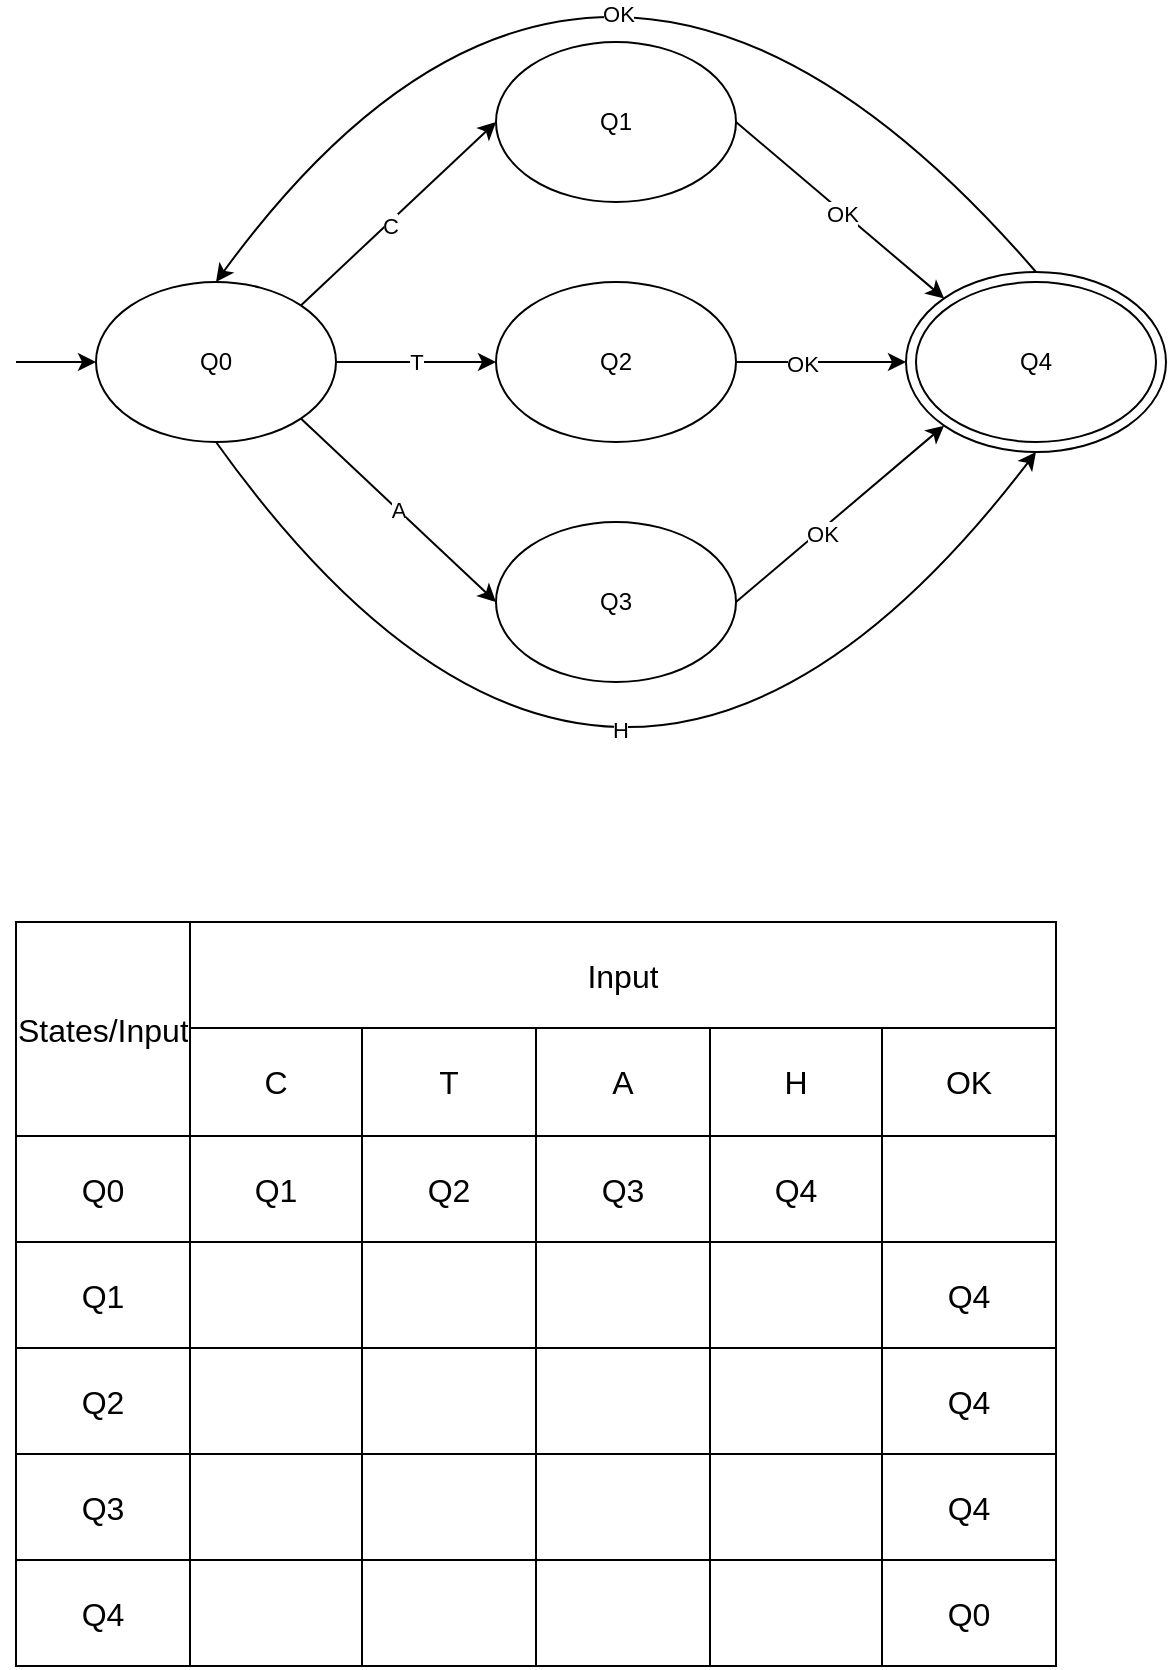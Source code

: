 <mxfile version="23.1.5" type="device">
  <diagram name="Page-1" id="RMpaV8BEjd0HLIjDWlGQ">
    <mxGraphModel dx="1050" dy="638" grid="1" gridSize="10" guides="1" tooltips="1" connect="1" arrows="1" fold="1" page="1" pageScale="1" pageWidth="850" pageHeight="1100" math="0" shadow="0">
      <root>
        <mxCell id="0" />
        <mxCell id="1" parent="0" />
        <mxCell id="vjRFTojWmEDm4jzNf1Fv-2" value="Q1" style="ellipse;whiteSpace=wrap;html=1;" vertex="1" parent="1">
          <mxGeometry x="280" y="120" width="120" height="80" as="geometry" />
        </mxCell>
        <mxCell id="vjRFTojWmEDm4jzNf1Fv-3" value="Q2" style="ellipse;whiteSpace=wrap;html=1;" vertex="1" parent="1">
          <mxGeometry x="280" y="240" width="120" height="80" as="geometry" />
        </mxCell>
        <mxCell id="vjRFTojWmEDm4jzNf1Fv-4" value="Q3" style="ellipse;whiteSpace=wrap;html=1;" vertex="1" parent="1">
          <mxGeometry x="280" y="360" width="120" height="80" as="geometry" />
        </mxCell>
        <mxCell id="vjRFTojWmEDm4jzNf1Fv-5" value="Q4" style="ellipse;whiteSpace=wrap;html=1;" vertex="1" parent="1">
          <mxGeometry x="490" y="240" width="120" height="80" as="geometry" />
        </mxCell>
        <mxCell id="vjRFTojWmEDm4jzNf1Fv-9" value="Q0" style="ellipse;whiteSpace=wrap;html=1;" vertex="1" parent="1">
          <mxGeometry x="80" y="240" width="120" height="80" as="geometry" />
        </mxCell>
        <mxCell id="vjRFTojWmEDm4jzNf1Fv-10" value="" style="endArrow=classic;html=1;rounded=0;entryX=0;entryY=0.5;entryDx=0;entryDy=0;" edge="1" parent="1" target="vjRFTojWmEDm4jzNf1Fv-9">
          <mxGeometry width="50" height="50" relative="1" as="geometry">
            <mxPoint x="40" y="280" as="sourcePoint" />
            <mxPoint x="-10" y="330" as="targetPoint" />
          </mxGeometry>
        </mxCell>
        <mxCell id="vjRFTojWmEDm4jzNf1Fv-11" value="" style="ellipse;whiteSpace=wrap;html=1;fillColor=none;" vertex="1" parent="1">
          <mxGeometry x="485" y="235" width="130" height="90" as="geometry" />
        </mxCell>
        <mxCell id="vjRFTojWmEDm4jzNf1Fv-14" value="" style="endArrow=classic;html=1;rounded=0;exitX=1;exitY=0;exitDx=0;exitDy=0;entryX=0;entryY=0.5;entryDx=0;entryDy=0;" edge="1" parent="1" source="vjRFTojWmEDm4jzNf1Fv-9" target="vjRFTojWmEDm4jzNf1Fv-2">
          <mxGeometry width="50" height="50" relative="1" as="geometry">
            <mxPoint x="160" y="200" as="sourcePoint" />
            <mxPoint x="210" y="150" as="targetPoint" />
          </mxGeometry>
        </mxCell>
        <mxCell id="vjRFTojWmEDm4jzNf1Fv-15" value="C" style="edgeLabel;html=1;align=center;verticalAlign=middle;resizable=0;points=[];" vertex="1" connectable="0" parent="vjRFTojWmEDm4jzNf1Fv-14">
          <mxGeometry x="-0.111" y="-1" relative="1" as="geometry">
            <mxPoint as="offset" />
          </mxGeometry>
        </mxCell>
        <mxCell id="vjRFTojWmEDm4jzNf1Fv-16" value="" style="endArrow=classic;html=1;rounded=0;exitX=1;exitY=0.5;exitDx=0;exitDy=0;entryX=0;entryY=0.5;entryDx=0;entryDy=0;" edge="1" parent="1" source="vjRFTojWmEDm4jzNf1Fv-9" target="vjRFTojWmEDm4jzNf1Fv-3">
          <mxGeometry relative="1" as="geometry">
            <mxPoint x="170" y="370" as="sourcePoint" />
            <mxPoint x="270" y="370" as="targetPoint" />
          </mxGeometry>
        </mxCell>
        <mxCell id="vjRFTojWmEDm4jzNf1Fv-17" value="T" style="edgeLabel;resizable=0;html=1;;align=center;verticalAlign=middle;" connectable="0" vertex="1" parent="vjRFTojWmEDm4jzNf1Fv-16">
          <mxGeometry relative="1" as="geometry" />
        </mxCell>
        <mxCell id="vjRFTojWmEDm4jzNf1Fv-21" value="" style="endArrow=classic;html=1;rounded=0;exitX=1;exitY=1;exitDx=0;exitDy=0;entryX=0;entryY=0.5;entryDx=0;entryDy=0;" edge="1" parent="1" source="vjRFTojWmEDm4jzNf1Fv-9" target="vjRFTojWmEDm4jzNf1Fv-4">
          <mxGeometry relative="1" as="geometry">
            <mxPoint x="90" y="440" as="sourcePoint" />
            <mxPoint x="190" y="440" as="targetPoint" />
          </mxGeometry>
        </mxCell>
        <mxCell id="vjRFTojWmEDm4jzNf1Fv-22" value="A" style="edgeLabel;resizable=0;html=1;;align=center;verticalAlign=middle;" connectable="0" vertex="1" parent="vjRFTojWmEDm4jzNf1Fv-21">
          <mxGeometry relative="1" as="geometry" />
        </mxCell>
        <mxCell id="vjRFTojWmEDm4jzNf1Fv-23" value="" style="endArrow=classic;html=1;rounded=0;exitX=0.5;exitY=1;exitDx=0;exitDy=0;entryX=0.5;entryY=1;entryDx=0;entryDy=0;curved=1;" edge="1" parent="1" source="vjRFTojWmEDm4jzNf1Fv-9" target="vjRFTojWmEDm4jzNf1Fv-11">
          <mxGeometry width="50" height="50" relative="1" as="geometry">
            <mxPoint x="230" y="580" as="sourcePoint" />
            <mxPoint x="280" y="530" as="targetPoint" />
            <Array as="points">
              <mxPoint x="340" y="600" />
            </Array>
          </mxGeometry>
        </mxCell>
        <mxCell id="vjRFTojWmEDm4jzNf1Fv-30" value="H" style="edgeLabel;html=1;align=center;verticalAlign=middle;resizable=0;points=[];" vertex="1" connectable="0" parent="vjRFTojWmEDm4jzNf1Fv-23">
          <mxGeometry x="-0.321" y="81" relative="1" as="geometry">
            <mxPoint as="offset" />
          </mxGeometry>
        </mxCell>
        <mxCell id="vjRFTojWmEDm4jzNf1Fv-24" value="" style="endArrow=classic;html=1;rounded=0;exitX=1;exitY=0.5;exitDx=0;exitDy=0;entryX=0;entryY=0;entryDx=0;entryDy=0;" edge="1" parent="1" source="vjRFTojWmEDm4jzNf1Fv-2" target="vjRFTojWmEDm4jzNf1Fv-11">
          <mxGeometry width="50" height="50" relative="1" as="geometry">
            <mxPoint x="530" y="180" as="sourcePoint" />
            <mxPoint x="580" y="130" as="targetPoint" />
          </mxGeometry>
        </mxCell>
        <mxCell id="vjRFTojWmEDm4jzNf1Fv-27" value="OK" style="edgeLabel;html=1;align=center;verticalAlign=middle;resizable=0;points=[];" vertex="1" connectable="0" parent="vjRFTojWmEDm4jzNf1Fv-24">
          <mxGeometry x="0.027" y="-1" relative="1" as="geometry">
            <mxPoint as="offset" />
          </mxGeometry>
        </mxCell>
        <mxCell id="vjRFTojWmEDm4jzNf1Fv-25" value="" style="endArrow=classic;html=1;rounded=0;exitX=1;exitY=0.5;exitDx=0;exitDy=0;entryX=0;entryY=0.5;entryDx=0;entryDy=0;" edge="1" parent="1" source="vjRFTojWmEDm4jzNf1Fv-3" target="vjRFTojWmEDm4jzNf1Fv-11">
          <mxGeometry width="50" height="50" relative="1" as="geometry">
            <mxPoint x="380" y="340" as="sourcePoint" />
            <mxPoint x="430" y="290" as="targetPoint" />
          </mxGeometry>
        </mxCell>
        <mxCell id="vjRFTojWmEDm4jzNf1Fv-28" value="OK" style="edgeLabel;html=1;align=center;verticalAlign=middle;resizable=0;points=[];" vertex="1" connectable="0" parent="vjRFTojWmEDm4jzNf1Fv-25">
          <mxGeometry x="-0.224" y="-1" relative="1" as="geometry">
            <mxPoint as="offset" />
          </mxGeometry>
        </mxCell>
        <mxCell id="vjRFTojWmEDm4jzNf1Fv-26" value="" style="endArrow=classic;html=1;rounded=0;exitX=1;exitY=0.5;exitDx=0;exitDy=0;entryX=0;entryY=1;entryDx=0;entryDy=0;" edge="1" parent="1" source="vjRFTojWmEDm4jzNf1Fv-4" target="vjRFTojWmEDm4jzNf1Fv-11">
          <mxGeometry width="50" height="50" relative="1" as="geometry">
            <mxPoint x="420" y="370" as="sourcePoint" />
            <mxPoint x="470" y="320" as="targetPoint" />
          </mxGeometry>
        </mxCell>
        <mxCell id="vjRFTojWmEDm4jzNf1Fv-29" value="OK" style="edgeLabel;html=1;align=center;verticalAlign=middle;resizable=0;points=[];" vertex="1" connectable="0" parent="vjRFTojWmEDm4jzNf1Fv-26">
          <mxGeometry x="-0.195" y="-2" relative="1" as="geometry">
            <mxPoint as="offset" />
          </mxGeometry>
        </mxCell>
        <mxCell id="vjRFTojWmEDm4jzNf1Fv-31" value="" style="endArrow=classic;html=1;rounded=0;exitX=0.5;exitY=0;exitDx=0;exitDy=0;entryX=0.5;entryY=0;entryDx=0;entryDy=0;curved=1;" edge="1" parent="1" source="vjRFTojWmEDm4jzNf1Fv-11" target="vjRFTojWmEDm4jzNf1Fv-9">
          <mxGeometry width="50" height="50" relative="1" as="geometry">
            <mxPoint x="540" y="170" as="sourcePoint" />
            <mxPoint x="590" y="120" as="targetPoint" />
            <Array as="points">
              <mxPoint x="330" y="-20" />
            </Array>
          </mxGeometry>
        </mxCell>
        <mxCell id="vjRFTojWmEDm4jzNf1Fv-32" value="OK" style="edgeLabel;html=1;align=center;verticalAlign=middle;resizable=0;points=[];" vertex="1" connectable="0" parent="vjRFTojWmEDm4jzNf1Fv-31">
          <mxGeometry x="-0.286" y="74" relative="1" as="geometry">
            <mxPoint as="offset" />
          </mxGeometry>
        </mxCell>
        <mxCell id="vjRFTojWmEDm4jzNf1Fv-119" value="" style="shape=table;startSize=0;container=1;collapsible=0;childLayout=tableLayout;fontSize=16;" vertex="1" parent="1">
          <mxGeometry x="40" y="560" width="520" height="372" as="geometry" />
        </mxCell>
        <mxCell id="vjRFTojWmEDm4jzNf1Fv-120" value="" style="shape=tableRow;horizontal=0;startSize=0;swimlaneHead=0;swimlaneBody=0;strokeColor=inherit;top=0;left=0;bottom=0;right=0;collapsible=0;dropTarget=0;fillColor=none;points=[[0,0.5],[1,0.5]];portConstraint=eastwest;fontSize=16;" vertex="1" parent="vjRFTojWmEDm4jzNf1Fv-119">
          <mxGeometry width="520" height="53" as="geometry" />
        </mxCell>
        <mxCell id="vjRFTojWmEDm4jzNf1Fv-121" value="States/Input" style="shape=partialRectangle;html=1;whiteSpace=wrap;connectable=0;strokeColor=inherit;overflow=hidden;fillColor=none;top=0;left=0;bottom=0;right=0;pointerEvents=1;fontSize=16;rowspan=2;colspan=1;" vertex="1" parent="vjRFTojWmEDm4jzNf1Fv-120">
          <mxGeometry width="87" height="107" as="geometry">
            <mxRectangle width="87" height="53" as="alternateBounds" />
          </mxGeometry>
        </mxCell>
        <mxCell id="vjRFTojWmEDm4jzNf1Fv-122" value="Input" style="shape=partialRectangle;html=1;whiteSpace=wrap;connectable=0;strokeColor=inherit;overflow=hidden;fillColor=none;top=0;left=0;bottom=0;right=0;pointerEvents=1;fontSize=16;rowspan=1;colspan=5;" vertex="1" parent="vjRFTojWmEDm4jzNf1Fv-120">
          <mxGeometry x="87" width="433" height="53" as="geometry">
            <mxRectangle width="86" height="53" as="alternateBounds" />
          </mxGeometry>
        </mxCell>
        <mxCell id="vjRFTojWmEDm4jzNf1Fv-123" value="" style="shape=partialRectangle;html=1;whiteSpace=wrap;connectable=0;strokeColor=inherit;overflow=hidden;fillColor=none;top=0;left=0;bottom=0;right=0;pointerEvents=1;fontSize=16;" vertex="1" visible="0" parent="vjRFTojWmEDm4jzNf1Fv-120">
          <mxGeometry x="173" width="87" height="53" as="geometry">
            <mxRectangle width="87" height="53" as="alternateBounds" />
          </mxGeometry>
        </mxCell>
        <mxCell id="vjRFTojWmEDm4jzNf1Fv-132" style="shape=partialRectangle;html=1;whiteSpace=wrap;connectable=0;strokeColor=inherit;overflow=hidden;fillColor=none;top=0;left=0;bottom=0;right=0;pointerEvents=1;fontSize=16;" vertex="1" visible="0" parent="vjRFTojWmEDm4jzNf1Fv-120">
          <mxGeometry x="260" width="87" height="53" as="geometry">
            <mxRectangle width="87" height="53" as="alternateBounds" />
          </mxGeometry>
        </mxCell>
        <mxCell id="vjRFTojWmEDm4jzNf1Fv-135" style="shape=partialRectangle;html=1;whiteSpace=wrap;connectable=0;strokeColor=inherit;overflow=hidden;fillColor=none;top=0;left=0;bottom=0;right=0;pointerEvents=1;fontSize=16;" vertex="1" visible="0" parent="vjRFTojWmEDm4jzNf1Fv-120">
          <mxGeometry x="347" width="86" height="53" as="geometry">
            <mxRectangle width="86" height="53" as="alternateBounds" />
          </mxGeometry>
        </mxCell>
        <mxCell id="vjRFTojWmEDm4jzNf1Fv-138" style="shape=partialRectangle;html=1;whiteSpace=wrap;connectable=0;strokeColor=inherit;overflow=hidden;fillColor=none;top=0;left=0;bottom=0;right=0;pointerEvents=1;fontSize=16;" vertex="1" visible="0" parent="vjRFTojWmEDm4jzNf1Fv-120">
          <mxGeometry x="433" width="87" height="53" as="geometry">
            <mxRectangle width="87" height="53" as="alternateBounds" />
          </mxGeometry>
        </mxCell>
        <mxCell id="vjRFTojWmEDm4jzNf1Fv-124" value="" style="shape=tableRow;horizontal=0;startSize=0;swimlaneHead=0;swimlaneBody=0;strokeColor=inherit;top=0;left=0;bottom=0;right=0;collapsible=0;dropTarget=0;fillColor=none;points=[[0,0.5],[1,0.5]];portConstraint=eastwest;fontSize=16;" vertex="1" parent="vjRFTojWmEDm4jzNf1Fv-119">
          <mxGeometry y="53" width="520" height="54" as="geometry" />
        </mxCell>
        <mxCell id="vjRFTojWmEDm4jzNf1Fv-125" value="" style="shape=partialRectangle;html=1;whiteSpace=wrap;connectable=0;strokeColor=inherit;overflow=hidden;fillColor=none;top=0;left=0;bottom=0;right=0;pointerEvents=1;fontSize=16;" vertex="1" visible="0" parent="vjRFTojWmEDm4jzNf1Fv-124">
          <mxGeometry width="87" height="54" as="geometry">
            <mxRectangle width="87" height="54" as="alternateBounds" />
          </mxGeometry>
        </mxCell>
        <mxCell id="vjRFTojWmEDm4jzNf1Fv-126" value="C" style="shape=partialRectangle;html=1;whiteSpace=wrap;connectable=0;strokeColor=inherit;overflow=hidden;fillColor=none;top=0;left=0;bottom=0;right=0;pointerEvents=1;fontSize=16;" vertex="1" parent="vjRFTojWmEDm4jzNf1Fv-124">
          <mxGeometry x="87" width="86" height="54" as="geometry">
            <mxRectangle width="86" height="54" as="alternateBounds" />
          </mxGeometry>
        </mxCell>
        <mxCell id="vjRFTojWmEDm4jzNf1Fv-127" value="T" style="shape=partialRectangle;html=1;whiteSpace=wrap;connectable=0;strokeColor=inherit;overflow=hidden;fillColor=none;top=0;left=0;bottom=0;right=0;pointerEvents=1;fontSize=16;" vertex="1" parent="vjRFTojWmEDm4jzNf1Fv-124">
          <mxGeometry x="173" width="87" height="54" as="geometry">
            <mxRectangle width="87" height="54" as="alternateBounds" />
          </mxGeometry>
        </mxCell>
        <mxCell id="vjRFTojWmEDm4jzNf1Fv-133" value="A" style="shape=partialRectangle;html=1;whiteSpace=wrap;connectable=0;strokeColor=inherit;overflow=hidden;fillColor=none;top=0;left=0;bottom=0;right=0;pointerEvents=1;fontSize=16;" vertex="1" parent="vjRFTojWmEDm4jzNf1Fv-124">
          <mxGeometry x="260" width="87" height="54" as="geometry">
            <mxRectangle width="87" height="54" as="alternateBounds" />
          </mxGeometry>
        </mxCell>
        <mxCell id="vjRFTojWmEDm4jzNf1Fv-136" value="H" style="shape=partialRectangle;html=1;whiteSpace=wrap;connectable=0;strokeColor=inherit;overflow=hidden;fillColor=none;top=0;left=0;bottom=0;right=0;pointerEvents=1;fontSize=16;" vertex="1" parent="vjRFTojWmEDm4jzNf1Fv-124">
          <mxGeometry x="347" width="86" height="54" as="geometry">
            <mxRectangle width="86" height="54" as="alternateBounds" />
          </mxGeometry>
        </mxCell>
        <mxCell id="vjRFTojWmEDm4jzNf1Fv-139" value="OK" style="shape=partialRectangle;html=1;whiteSpace=wrap;connectable=0;strokeColor=inherit;overflow=hidden;fillColor=none;top=0;left=0;bottom=0;right=0;pointerEvents=1;fontSize=16;" vertex="1" parent="vjRFTojWmEDm4jzNf1Fv-124">
          <mxGeometry x="433" width="87" height="54" as="geometry">
            <mxRectangle width="87" height="54" as="alternateBounds" />
          </mxGeometry>
        </mxCell>
        <mxCell id="vjRFTojWmEDm4jzNf1Fv-128" value="" style="shape=tableRow;horizontal=0;startSize=0;swimlaneHead=0;swimlaneBody=0;strokeColor=inherit;top=0;left=0;bottom=0;right=0;collapsible=0;dropTarget=0;fillColor=none;points=[[0,0.5],[1,0.5]];portConstraint=eastwest;fontSize=16;" vertex="1" parent="vjRFTojWmEDm4jzNf1Fv-119">
          <mxGeometry y="107" width="520" height="53" as="geometry" />
        </mxCell>
        <mxCell id="vjRFTojWmEDm4jzNf1Fv-129" value="Q0" style="shape=partialRectangle;html=1;whiteSpace=wrap;connectable=0;strokeColor=inherit;overflow=hidden;fillColor=none;top=0;left=0;bottom=0;right=0;pointerEvents=1;fontSize=16;" vertex="1" parent="vjRFTojWmEDm4jzNf1Fv-128">
          <mxGeometry width="87" height="53" as="geometry">
            <mxRectangle width="87" height="53" as="alternateBounds" />
          </mxGeometry>
        </mxCell>
        <mxCell id="vjRFTojWmEDm4jzNf1Fv-130" value="Q1" style="shape=partialRectangle;html=1;whiteSpace=wrap;connectable=0;strokeColor=inherit;overflow=hidden;fillColor=none;top=0;left=0;bottom=0;right=0;pointerEvents=1;fontSize=16;" vertex="1" parent="vjRFTojWmEDm4jzNf1Fv-128">
          <mxGeometry x="87" width="86" height="53" as="geometry">
            <mxRectangle width="86" height="53" as="alternateBounds" />
          </mxGeometry>
        </mxCell>
        <mxCell id="vjRFTojWmEDm4jzNf1Fv-131" value="Q2" style="shape=partialRectangle;html=1;whiteSpace=wrap;connectable=0;strokeColor=inherit;overflow=hidden;fillColor=none;top=0;left=0;bottom=0;right=0;pointerEvents=1;fontSize=16;" vertex="1" parent="vjRFTojWmEDm4jzNf1Fv-128">
          <mxGeometry x="173" width="87" height="53" as="geometry">
            <mxRectangle width="87" height="53" as="alternateBounds" />
          </mxGeometry>
        </mxCell>
        <mxCell id="vjRFTojWmEDm4jzNf1Fv-134" value="Q3" style="shape=partialRectangle;html=1;whiteSpace=wrap;connectable=0;strokeColor=inherit;overflow=hidden;fillColor=none;top=0;left=0;bottom=0;right=0;pointerEvents=1;fontSize=16;" vertex="1" parent="vjRFTojWmEDm4jzNf1Fv-128">
          <mxGeometry x="260" width="87" height="53" as="geometry">
            <mxRectangle width="87" height="53" as="alternateBounds" />
          </mxGeometry>
        </mxCell>
        <mxCell id="vjRFTojWmEDm4jzNf1Fv-137" value="Q4" style="shape=partialRectangle;html=1;whiteSpace=wrap;connectable=0;strokeColor=inherit;overflow=hidden;fillColor=none;top=0;left=0;bottom=0;right=0;pointerEvents=1;fontSize=16;" vertex="1" parent="vjRFTojWmEDm4jzNf1Fv-128">
          <mxGeometry x="347" width="86" height="53" as="geometry">
            <mxRectangle width="86" height="53" as="alternateBounds" />
          </mxGeometry>
        </mxCell>
        <mxCell id="vjRFTojWmEDm4jzNf1Fv-140" style="shape=partialRectangle;html=1;whiteSpace=wrap;connectable=0;strokeColor=inherit;overflow=hidden;fillColor=none;top=0;left=0;bottom=0;right=0;pointerEvents=1;fontSize=16;" vertex="1" parent="vjRFTojWmEDm4jzNf1Fv-128">
          <mxGeometry x="433" width="87" height="53" as="geometry">
            <mxRectangle width="87" height="53" as="alternateBounds" />
          </mxGeometry>
        </mxCell>
        <mxCell id="vjRFTojWmEDm4jzNf1Fv-141" style="shape=tableRow;horizontal=0;startSize=0;swimlaneHead=0;swimlaneBody=0;strokeColor=inherit;top=0;left=0;bottom=0;right=0;collapsible=0;dropTarget=0;fillColor=none;points=[[0,0.5],[1,0.5]];portConstraint=eastwest;fontSize=16;" vertex="1" parent="vjRFTojWmEDm4jzNf1Fv-119">
          <mxGeometry y="160" width="520" height="53" as="geometry" />
        </mxCell>
        <mxCell id="vjRFTojWmEDm4jzNf1Fv-142" value="Q1" style="shape=partialRectangle;html=1;whiteSpace=wrap;connectable=0;strokeColor=inherit;overflow=hidden;fillColor=none;top=0;left=0;bottom=0;right=0;pointerEvents=1;fontSize=16;" vertex="1" parent="vjRFTojWmEDm4jzNf1Fv-141">
          <mxGeometry width="87" height="53" as="geometry">
            <mxRectangle width="87" height="53" as="alternateBounds" />
          </mxGeometry>
        </mxCell>
        <mxCell id="vjRFTojWmEDm4jzNf1Fv-143" style="shape=partialRectangle;html=1;whiteSpace=wrap;connectable=0;strokeColor=inherit;overflow=hidden;fillColor=none;top=0;left=0;bottom=0;right=0;pointerEvents=1;fontSize=16;" vertex="1" parent="vjRFTojWmEDm4jzNf1Fv-141">
          <mxGeometry x="87" width="86" height="53" as="geometry">
            <mxRectangle width="86" height="53" as="alternateBounds" />
          </mxGeometry>
        </mxCell>
        <mxCell id="vjRFTojWmEDm4jzNf1Fv-144" style="shape=partialRectangle;html=1;whiteSpace=wrap;connectable=0;strokeColor=inherit;overflow=hidden;fillColor=none;top=0;left=0;bottom=0;right=0;pointerEvents=1;fontSize=16;" vertex="1" parent="vjRFTojWmEDm4jzNf1Fv-141">
          <mxGeometry x="173" width="87" height="53" as="geometry">
            <mxRectangle width="87" height="53" as="alternateBounds" />
          </mxGeometry>
        </mxCell>
        <mxCell id="vjRFTojWmEDm4jzNf1Fv-145" style="shape=partialRectangle;html=1;whiteSpace=wrap;connectable=0;strokeColor=inherit;overflow=hidden;fillColor=none;top=0;left=0;bottom=0;right=0;pointerEvents=1;fontSize=16;" vertex="1" parent="vjRFTojWmEDm4jzNf1Fv-141">
          <mxGeometry x="260" width="87" height="53" as="geometry">
            <mxRectangle width="87" height="53" as="alternateBounds" />
          </mxGeometry>
        </mxCell>
        <mxCell id="vjRFTojWmEDm4jzNf1Fv-146" style="shape=partialRectangle;html=1;whiteSpace=wrap;connectable=0;strokeColor=inherit;overflow=hidden;fillColor=none;top=0;left=0;bottom=0;right=0;pointerEvents=1;fontSize=16;" vertex="1" parent="vjRFTojWmEDm4jzNf1Fv-141">
          <mxGeometry x="347" width="86" height="53" as="geometry">
            <mxRectangle width="86" height="53" as="alternateBounds" />
          </mxGeometry>
        </mxCell>
        <mxCell id="vjRFTojWmEDm4jzNf1Fv-147" value="Q4" style="shape=partialRectangle;html=1;whiteSpace=wrap;connectable=0;strokeColor=inherit;overflow=hidden;fillColor=none;top=0;left=0;bottom=0;right=0;pointerEvents=1;fontSize=16;" vertex="1" parent="vjRFTojWmEDm4jzNf1Fv-141">
          <mxGeometry x="433" width="87" height="53" as="geometry">
            <mxRectangle width="87" height="53" as="alternateBounds" />
          </mxGeometry>
        </mxCell>
        <mxCell id="vjRFTojWmEDm4jzNf1Fv-148" style="shape=tableRow;horizontal=0;startSize=0;swimlaneHead=0;swimlaneBody=0;strokeColor=inherit;top=0;left=0;bottom=0;right=0;collapsible=0;dropTarget=0;fillColor=none;points=[[0,0.5],[1,0.5]];portConstraint=eastwest;fontSize=16;" vertex="1" parent="vjRFTojWmEDm4jzNf1Fv-119">
          <mxGeometry y="213" width="520" height="53" as="geometry" />
        </mxCell>
        <mxCell id="vjRFTojWmEDm4jzNf1Fv-149" value="Q2" style="shape=partialRectangle;html=1;whiteSpace=wrap;connectable=0;strokeColor=inherit;overflow=hidden;fillColor=none;top=0;left=0;bottom=0;right=0;pointerEvents=1;fontSize=16;" vertex="1" parent="vjRFTojWmEDm4jzNf1Fv-148">
          <mxGeometry width="87" height="53" as="geometry">
            <mxRectangle width="87" height="53" as="alternateBounds" />
          </mxGeometry>
        </mxCell>
        <mxCell id="vjRFTojWmEDm4jzNf1Fv-150" style="shape=partialRectangle;html=1;whiteSpace=wrap;connectable=0;strokeColor=inherit;overflow=hidden;fillColor=none;top=0;left=0;bottom=0;right=0;pointerEvents=1;fontSize=16;" vertex="1" parent="vjRFTojWmEDm4jzNf1Fv-148">
          <mxGeometry x="87" width="86" height="53" as="geometry">
            <mxRectangle width="86" height="53" as="alternateBounds" />
          </mxGeometry>
        </mxCell>
        <mxCell id="vjRFTojWmEDm4jzNf1Fv-151" style="shape=partialRectangle;html=1;whiteSpace=wrap;connectable=0;strokeColor=inherit;overflow=hidden;fillColor=none;top=0;left=0;bottom=0;right=0;pointerEvents=1;fontSize=16;" vertex="1" parent="vjRFTojWmEDm4jzNf1Fv-148">
          <mxGeometry x="173" width="87" height="53" as="geometry">
            <mxRectangle width="87" height="53" as="alternateBounds" />
          </mxGeometry>
        </mxCell>
        <mxCell id="vjRFTojWmEDm4jzNf1Fv-152" style="shape=partialRectangle;html=1;whiteSpace=wrap;connectable=0;strokeColor=inherit;overflow=hidden;fillColor=none;top=0;left=0;bottom=0;right=0;pointerEvents=1;fontSize=16;" vertex="1" parent="vjRFTojWmEDm4jzNf1Fv-148">
          <mxGeometry x="260" width="87" height="53" as="geometry">
            <mxRectangle width="87" height="53" as="alternateBounds" />
          </mxGeometry>
        </mxCell>
        <mxCell id="vjRFTojWmEDm4jzNf1Fv-153" style="shape=partialRectangle;html=1;whiteSpace=wrap;connectable=0;strokeColor=inherit;overflow=hidden;fillColor=none;top=0;left=0;bottom=0;right=0;pointerEvents=1;fontSize=16;" vertex="1" parent="vjRFTojWmEDm4jzNf1Fv-148">
          <mxGeometry x="347" width="86" height="53" as="geometry">
            <mxRectangle width="86" height="53" as="alternateBounds" />
          </mxGeometry>
        </mxCell>
        <mxCell id="vjRFTojWmEDm4jzNf1Fv-154" value="Q4" style="shape=partialRectangle;html=1;whiteSpace=wrap;connectable=0;strokeColor=inherit;overflow=hidden;fillColor=none;top=0;left=0;bottom=0;right=0;pointerEvents=1;fontSize=16;" vertex="1" parent="vjRFTojWmEDm4jzNf1Fv-148">
          <mxGeometry x="433" width="87" height="53" as="geometry">
            <mxRectangle width="87" height="53" as="alternateBounds" />
          </mxGeometry>
        </mxCell>
        <mxCell id="vjRFTojWmEDm4jzNf1Fv-155" style="shape=tableRow;horizontal=0;startSize=0;swimlaneHead=0;swimlaneBody=0;strokeColor=inherit;top=0;left=0;bottom=0;right=0;collapsible=0;dropTarget=0;fillColor=none;points=[[0,0.5],[1,0.5]];portConstraint=eastwest;fontSize=16;" vertex="1" parent="vjRFTojWmEDm4jzNf1Fv-119">
          <mxGeometry y="266" width="520" height="53" as="geometry" />
        </mxCell>
        <mxCell id="vjRFTojWmEDm4jzNf1Fv-156" value="Q3" style="shape=partialRectangle;html=1;whiteSpace=wrap;connectable=0;strokeColor=inherit;overflow=hidden;fillColor=none;top=0;left=0;bottom=0;right=0;pointerEvents=1;fontSize=16;" vertex="1" parent="vjRFTojWmEDm4jzNf1Fv-155">
          <mxGeometry width="87" height="53" as="geometry">
            <mxRectangle width="87" height="53" as="alternateBounds" />
          </mxGeometry>
        </mxCell>
        <mxCell id="vjRFTojWmEDm4jzNf1Fv-157" style="shape=partialRectangle;html=1;whiteSpace=wrap;connectable=0;strokeColor=inherit;overflow=hidden;fillColor=none;top=0;left=0;bottom=0;right=0;pointerEvents=1;fontSize=16;" vertex="1" parent="vjRFTojWmEDm4jzNf1Fv-155">
          <mxGeometry x="87" width="86" height="53" as="geometry">
            <mxRectangle width="86" height="53" as="alternateBounds" />
          </mxGeometry>
        </mxCell>
        <mxCell id="vjRFTojWmEDm4jzNf1Fv-158" style="shape=partialRectangle;html=1;whiteSpace=wrap;connectable=0;strokeColor=inherit;overflow=hidden;fillColor=none;top=0;left=0;bottom=0;right=0;pointerEvents=1;fontSize=16;" vertex="1" parent="vjRFTojWmEDm4jzNf1Fv-155">
          <mxGeometry x="173" width="87" height="53" as="geometry">
            <mxRectangle width="87" height="53" as="alternateBounds" />
          </mxGeometry>
        </mxCell>
        <mxCell id="vjRFTojWmEDm4jzNf1Fv-159" style="shape=partialRectangle;html=1;whiteSpace=wrap;connectable=0;strokeColor=inherit;overflow=hidden;fillColor=none;top=0;left=0;bottom=0;right=0;pointerEvents=1;fontSize=16;" vertex="1" parent="vjRFTojWmEDm4jzNf1Fv-155">
          <mxGeometry x="260" width="87" height="53" as="geometry">
            <mxRectangle width="87" height="53" as="alternateBounds" />
          </mxGeometry>
        </mxCell>
        <mxCell id="vjRFTojWmEDm4jzNf1Fv-160" style="shape=partialRectangle;html=1;whiteSpace=wrap;connectable=0;strokeColor=inherit;overflow=hidden;fillColor=none;top=0;left=0;bottom=0;right=0;pointerEvents=1;fontSize=16;" vertex="1" parent="vjRFTojWmEDm4jzNf1Fv-155">
          <mxGeometry x="347" width="86" height="53" as="geometry">
            <mxRectangle width="86" height="53" as="alternateBounds" />
          </mxGeometry>
        </mxCell>
        <mxCell id="vjRFTojWmEDm4jzNf1Fv-161" value="Q4" style="shape=partialRectangle;html=1;whiteSpace=wrap;connectable=0;strokeColor=inherit;overflow=hidden;fillColor=none;top=0;left=0;bottom=0;right=0;pointerEvents=1;fontSize=16;" vertex="1" parent="vjRFTojWmEDm4jzNf1Fv-155">
          <mxGeometry x="433" width="87" height="53" as="geometry">
            <mxRectangle width="87" height="53" as="alternateBounds" />
          </mxGeometry>
        </mxCell>
        <mxCell id="vjRFTojWmEDm4jzNf1Fv-162" style="shape=tableRow;horizontal=0;startSize=0;swimlaneHead=0;swimlaneBody=0;strokeColor=inherit;top=0;left=0;bottom=0;right=0;collapsible=0;dropTarget=0;fillColor=none;points=[[0,0.5],[1,0.5]];portConstraint=eastwest;fontSize=16;" vertex="1" parent="vjRFTojWmEDm4jzNf1Fv-119">
          <mxGeometry y="319" width="520" height="53" as="geometry" />
        </mxCell>
        <mxCell id="vjRFTojWmEDm4jzNf1Fv-163" value="Q4" style="shape=partialRectangle;html=1;whiteSpace=wrap;connectable=0;strokeColor=inherit;overflow=hidden;fillColor=none;top=0;left=0;bottom=0;right=0;pointerEvents=1;fontSize=16;" vertex="1" parent="vjRFTojWmEDm4jzNf1Fv-162">
          <mxGeometry width="87" height="53" as="geometry">
            <mxRectangle width="87" height="53" as="alternateBounds" />
          </mxGeometry>
        </mxCell>
        <mxCell id="vjRFTojWmEDm4jzNf1Fv-164" style="shape=partialRectangle;html=1;whiteSpace=wrap;connectable=0;strokeColor=inherit;overflow=hidden;fillColor=none;top=0;left=0;bottom=0;right=0;pointerEvents=1;fontSize=16;" vertex="1" parent="vjRFTojWmEDm4jzNf1Fv-162">
          <mxGeometry x="87" width="86" height="53" as="geometry">
            <mxRectangle width="86" height="53" as="alternateBounds" />
          </mxGeometry>
        </mxCell>
        <mxCell id="vjRFTojWmEDm4jzNf1Fv-165" style="shape=partialRectangle;html=1;whiteSpace=wrap;connectable=0;strokeColor=inherit;overflow=hidden;fillColor=none;top=0;left=0;bottom=0;right=0;pointerEvents=1;fontSize=16;" vertex="1" parent="vjRFTojWmEDm4jzNf1Fv-162">
          <mxGeometry x="173" width="87" height="53" as="geometry">
            <mxRectangle width="87" height="53" as="alternateBounds" />
          </mxGeometry>
        </mxCell>
        <mxCell id="vjRFTojWmEDm4jzNf1Fv-166" style="shape=partialRectangle;html=1;whiteSpace=wrap;connectable=0;strokeColor=inherit;overflow=hidden;fillColor=none;top=0;left=0;bottom=0;right=0;pointerEvents=1;fontSize=16;" vertex="1" parent="vjRFTojWmEDm4jzNf1Fv-162">
          <mxGeometry x="260" width="87" height="53" as="geometry">
            <mxRectangle width="87" height="53" as="alternateBounds" />
          </mxGeometry>
        </mxCell>
        <mxCell id="vjRFTojWmEDm4jzNf1Fv-167" style="shape=partialRectangle;html=1;whiteSpace=wrap;connectable=0;strokeColor=inherit;overflow=hidden;fillColor=none;top=0;left=0;bottom=0;right=0;pointerEvents=1;fontSize=16;" vertex="1" parent="vjRFTojWmEDm4jzNf1Fv-162">
          <mxGeometry x="347" width="86" height="53" as="geometry">
            <mxRectangle width="86" height="53" as="alternateBounds" />
          </mxGeometry>
        </mxCell>
        <mxCell id="vjRFTojWmEDm4jzNf1Fv-168" value="Q0" style="shape=partialRectangle;html=1;whiteSpace=wrap;connectable=0;strokeColor=inherit;overflow=hidden;fillColor=none;top=0;left=0;bottom=0;right=0;pointerEvents=1;fontSize=16;" vertex="1" parent="vjRFTojWmEDm4jzNf1Fv-162">
          <mxGeometry x="433" width="87" height="53" as="geometry">
            <mxRectangle width="87" height="53" as="alternateBounds" />
          </mxGeometry>
        </mxCell>
      </root>
    </mxGraphModel>
  </diagram>
</mxfile>
